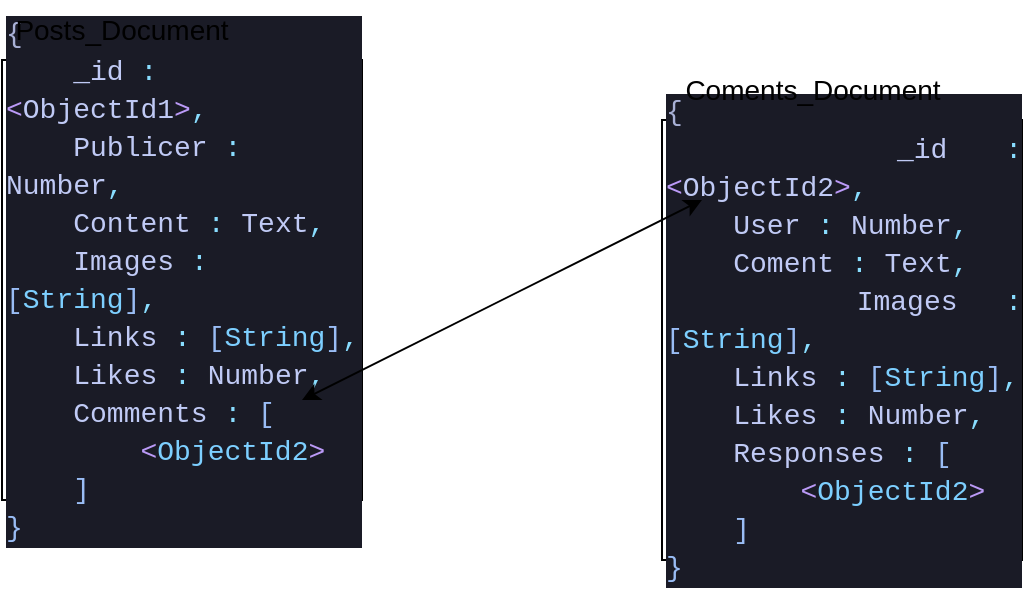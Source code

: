 <mxfile version="20.8.10" type="device"><diagram name="Página-1" id="N8uWzvNqdO6oKDIN_veB"><mxGraphModel dx="1195" dy="737" grid="1" gridSize="10" guides="1" tooltips="1" connect="1" arrows="1" fold="1" page="1" pageScale="1" pageWidth="1654" pageHeight="1169" math="0" shadow="0"><root><mxCell id="0"/><mxCell id="1" parent="0"/><mxCell id="4hk30ADI8V_6n8--47LA-1" value="&lt;div style=&quot;color: rgb(169, 177, 214); background-color: rgb(26, 27, 38); font-family: Consolas, &amp;quot;Courier New&amp;quot;, monospace; font-size: 14px; line-height: 19px;&quot;&gt;&lt;div style=&quot;line-height: 19px;&quot;&gt;&lt;div&gt;{&lt;/div&gt;&lt;div&gt;&lt;span style=&quot;color: #9abdf5;&quot;&gt;&amp;nbsp; &amp;nbsp; &lt;/span&gt;&lt;span style=&quot;color: #c0caf5;&quot;&gt;_id&lt;/span&gt;&lt;span style=&quot;color: #9abdf5;&quot;&gt; &lt;/span&gt;&lt;span style=&quot;color: #89ddff;&quot;&gt;:&lt;/span&gt;&lt;span style=&quot;color: #9abdf5;&quot;&gt; &lt;/span&gt;&lt;span style=&quot;color: #bb9af7;&quot;&gt;&amp;lt;&lt;/span&gt;&lt;span style=&quot;color: #c0caf5;&quot;&gt;ObjectId1&lt;/span&gt;&lt;span style=&quot;color: #bb9af7;&quot;&gt;&amp;gt;&lt;/span&gt;&lt;span style=&quot;color: #89ddff;&quot;&gt;,&lt;/span&gt;&lt;/div&gt;&lt;div&gt;&lt;span style=&quot;color: #9abdf5;&quot;&gt;&amp;nbsp; &amp;nbsp; &lt;/span&gt;&lt;span style=&quot;color: #c0caf5;&quot;&gt;Publicer&lt;/span&gt;&lt;span style=&quot;color: #9abdf5;&quot;&gt; &lt;/span&gt;&lt;span style=&quot;color: #89ddff;&quot;&gt;:&lt;/span&gt;&lt;span style=&quot;color: #9abdf5;&quot;&gt; &lt;/span&gt;&lt;span style=&quot;color: #c0caf5;&quot;&gt;Number&lt;/span&gt;&lt;span style=&quot;color: #89ddff;&quot;&gt;,&lt;/span&gt;&lt;/div&gt;&lt;div&gt;&lt;span style=&quot;color: #9abdf5;&quot;&gt;&amp;nbsp; &amp;nbsp; &lt;/span&gt;&lt;span style=&quot;color: #c0caf5;&quot;&gt;Content&lt;/span&gt;&lt;span style=&quot;color: #9abdf5;&quot;&gt; &lt;/span&gt;&lt;span style=&quot;color: #89ddff;&quot;&gt;:&lt;/span&gt;&lt;span style=&quot;color: #9abdf5;&quot;&gt; &lt;/span&gt;&lt;span style=&quot;color: #c0caf5;&quot;&gt;Text&lt;/span&gt;&lt;span style=&quot;color: #89ddff;&quot;&gt;,&lt;/span&gt;&lt;/div&gt;&lt;div&gt;&lt;span style=&quot;color: #9abdf5;&quot;&gt;&amp;nbsp; &amp;nbsp; &lt;/span&gt;&lt;span style=&quot;color: #c0caf5;&quot;&gt;Images&lt;/span&gt;&lt;span style=&quot;color: #9abdf5;&quot;&gt; &lt;/span&gt;&lt;span style=&quot;color: #89ddff;&quot;&gt;:&lt;/span&gt;&lt;span style=&quot;color: #9abdf5;&quot;&gt; [&lt;/span&gt;&lt;span style=&quot;color: #7dcfff;&quot;&gt;String&lt;/span&gt;&lt;span style=&quot;color: #9abdf5;&quot;&gt;]&lt;/span&gt;&lt;span style=&quot;color: #89ddff;&quot;&gt;,&lt;/span&gt;&lt;/div&gt;&lt;div&gt;&lt;span style=&quot;color: #9abdf5;&quot;&gt;&amp;nbsp; &amp;nbsp; &lt;/span&gt;&lt;span style=&quot;color: #c0caf5;&quot;&gt;Links&lt;/span&gt;&lt;span style=&quot;color: #9abdf5;&quot;&gt; &lt;/span&gt;&lt;span style=&quot;color: #89ddff;&quot;&gt;:&lt;/span&gt;&lt;span style=&quot;color: #9abdf5;&quot;&gt; [&lt;/span&gt;&lt;span style=&quot;color: #7dcfff;&quot;&gt;String&lt;/span&gt;&lt;span style=&quot;color: #9abdf5;&quot;&gt;]&lt;/span&gt;&lt;span style=&quot;color: #89ddff;&quot;&gt;,&lt;/span&gt;&lt;/div&gt;&lt;div&gt;&lt;span style=&quot;color: #9abdf5;&quot;&gt;&amp;nbsp; &amp;nbsp; &lt;/span&gt;&lt;span style=&quot;color: #c0caf5;&quot;&gt;Likes&lt;/span&gt;&lt;span style=&quot;color: #9abdf5;&quot;&gt; &lt;/span&gt;&lt;span style=&quot;color: #89ddff;&quot;&gt;:&lt;/span&gt;&lt;span style=&quot;color: #9abdf5;&quot;&gt; &lt;/span&gt;&lt;span style=&quot;color: #c0caf5;&quot;&gt;Number&lt;/span&gt;&lt;span style=&quot;color: #89ddff;&quot;&gt;,&lt;/span&gt;&lt;/div&gt;&lt;div&gt;&lt;span style=&quot;color: #9abdf5;&quot;&gt;&amp;nbsp; &amp;nbsp; &lt;/span&gt;&lt;span style=&quot;color: #c0caf5;&quot;&gt;Comments&lt;/span&gt;&lt;span style=&quot;color: #9abdf5;&quot;&gt; &lt;/span&gt;&lt;span style=&quot;color: #89ddff;&quot;&gt;:&lt;/span&gt;&lt;span style=&quot;color: #9abdf5;&quot;&gt; [&lt;/span&gt;&lt;/div&gt;&lt;div&gt;&lt;span style=&quot;color: #9abdf5;&quot;&gt;&amp;nbsp; &amp;nbsp; &amp;nbsp; &amp;nbsp; &lt;/span&gt;&lt;span style=&quot;color: #bb9af7;&quot;&gt;&amp;lt;&lt;/span&gt;&lt;span style=&quot;color: #7dcfff;&quot;&gt;ObjectId2&lt;/span&gt;&lt;span style=&quot;color: #bb9af7;&quot;&gt;&amp;gt;&lt;/span&gt;&lt;/div&gt;&lt;div&gt;&lt;span style=&quot;color: #9abdf5;&quot;&gt;&amp;nbsp; &amp;nbsp; ]&lt;/span&gt;&lt;/div&gt;&lt;div&gt;&lt;span style=&quot;color: #9abdf5;&quot;&gt;}&lt;/span&gt;&lt;/div&gt;&lt;/div&gt;&lt;/div&gt;" style="rounded=0;whiteSpace=wrap;html=1;align=left;movable=0;resizable=0;rotatable=0;deletable=0;editable=0;connectable=0;" vertex="1" parent="1"><mxGeometry x="540" y="400" width="180" height="220" as="geometry"/></mxCell><mxCell id="4hk30ADI8V_6n8--47LA-2" value="Posts_Document" style="text;html=1;strokeColor=none;fillColor=none;align=center;verticalAlign=middle;whiteSpace=wrap;rounded=0;fontSize=14;" vertex="1" parent="1"><mxGeometry x="540" y="370" width="120" height="30" as="geometry"/></mxCell><mxCell id="4hk30ADI8V_6n8--47LA-3" value="&lt;div style=&quot;color: rgb(169, 177, 214); background-color: rgb(26, 27, 38); font-family: Consolas, &amp;quot;Courier New&amp;quot;, monospace; line-height: 19px;&quot;&gt;&lt;div style=&quot;text-align: justify;&quot;&gt;{&lt;/div&gt;&lt;div style=&quot;text-align: justify;&quot;&gt;&lt;span style=&quot;color: #9abdf5;&quot;&gt;&amp;nbsp; &amp;nbsp; &lt;/span&gt;&lt;span style=&quot;color: #c0caf5;&quot;&gt;_id&lt;/span&gt;&lt;span style=&quot;color: #9abdf5;&quot;&gt; &lt;/span&gt;&lt;span style=&quot;color: #89ddff;&quot;&gt;:&lt;/span&gt;&lt;span style=&quot;color: #9abdf5;&quot;&gt; &lt;/span&gt;&lt;span style=&quot;color: #bb9af7;&quot;&gt;&amp;lt;&lt;/span&gt;&lt;span style=&quot;color: #c0caf5;&quot;&gt;ObjectId2&lt;/span&gt;&lt;span style=&quot;color: #bb9af7;&quot;&gt;&amp;gt;&lt;/span&gt;&lt;span style=&quot;color: #89ddff;&quot;&gt;,&lt;/span&gt;&lt;/div&gt;&lt;div style=&quot;text-align: justify;&quot;&gt;&lt;span style=&quot;color: #9abdf5;&quot;&gt;&amp;nbsp; &amp;nbsp; &lt;/span&gt;&lt;span style=&quot;color: #c0caf5;&quot;&gt;User&lt;/span&gt;&lt;span style=&quot;color: #9abdf5;&quot;&gt; &lt;/span&gt;&lt;span style=&quot;color: #89ddff;&quot;&gt;:&lt;/span&gt;&lt;span style=&quot;color: #9abdf5;&quot;&gt; &lt;/span&gt;&lt;span style=&quot;color: #c0caf5;&quot;&gt;Number&lt;/span&gt;&lt;span style=&quot;color: #89ddff;&quot;&gt;,&lt;/span&gt;&lt;/div&gt;&lt;div style=&quot;text-align: justify;&quot;&gt;&lt;span style=&quot;color: #9abdf5;&quot;&gt;&amp;nbsp; &amp;nbsp; &lt;/span&gt;&lt;span style=&quot;color: #c0caf5;&quot;&gt;Coment&lt;/span&gt;&lt;span style=&quot;color: #9abdf5;&quot;&gt; &lt;/span&gt;&lt;span style=&quot;color: #89ddff;&quot;&gt;:&lt;/span&gt;&lt;span style=&quot;color: #9abdf5;&quot;&gt; &lt;/span&gt;&lt;span style=&quot;color: #c0caf5;&quot;&gt;Text&lt;/span&gt;&lt;span style=&quot;color: #89ddff;&quot;&gt;,&lt;/span&gt;&lt;/div&gt;&lt;div style=&quot;text-align: justify;&quot;&gt;&lt;span style=&quot;color: #9abdf5;&quot;&gt;&amp;nbsp; &amp;nbsp; &lt;/span&gt;&lt;span style=&quot;color: #c0caf5;&quot;&gt;Images&lt;/span&gt;&lt;span style=&quot;color: #9abdf5;&quot;&gt; &lt;/span&gt;&lt;span style=&quot;color: #89ddff;&quot;&gt;:&lt;/span&gt;&lt;span style=&quot;color: #9abdf5;&quot;&gt; [&lt;/span&gt;&lt;span style=&quot;color: #7dcfff;&quot;&gt;String&lt;/span&gt;&lt;span style=&quot;color: #9abdf5;&quot;&gt;]&lt;/span&gt;&lt;span style=&quot;color: #89ddff;&quot;&gt;,&lt;/span&gt;&lt;/div&gt;&lt;div style=&quot;text-align: justify;&quot;&gt;&lt;span style=&quot;color: #9abdf5;&quot;&gt;&amp;nbsp; &amp;nbsp; &lt;/span&gt;&lt;span style=&quot;color: #c0caf5;&quot;&gt;Links&lt;/span&gt;&lt;span style=&quot;color: #9abdf5;&quot;&gt; &lt;/span&gt;&lt;span style=&quot;color: #89ddff;&quot;&gt;:&lt;/span&gt;&lt;span style=&quot;color: #9abdf5;&quot;&gt; [&lt;/span&gt;&lt;span style=&quot;color: #7dcfff;&quot;&gt;String&lt;/span&gt;&lt;span style=&quot;color: #9abdf5;&quot;&gt;]&lt;/span&gt;&lt;span style=&quot;color: #89ddff;&quot;&gt;,&lt;/span&gt;&lt;/div&gt;&lt;div style=&quot;text-align: justify;&quot;&gt;&lt;span style=&quot;color: #9abdf5;&quot;&gt;&amp;nbsp; &amp;nbsp; &lt;/span&gt;&lt;span style=&quot;color: #c0caf5;&quot;&gt;Likes&lt;/span&gt;&lt;span style=&quot;color: #9abdf5;&quot;&gt; &lt;/span&gt;&lt;span style=&quot;color: #89ddff;&quot;&gt;:&lt;/span&gt;&lt;span style=&quot;color: #9abdf5;&quot;&gt; &lt;/span&gt;&lt;span style=&quot;color: #c0caf5;&quot;&gt;Number&lt;/span&gt;&lt;span style=&quot;color: #89ddff;&quot;&gt;,&lt;/span&gt;&lt;/div&gt;&lt;div style=&quot;text-align: justify;&quot;&gt;&lt;span style=&quot;color: #9abdf5;&quot;&gt;&amp;nbsp; &amp;nbsp; &lt;/span&gt;&lt;span style=&quot;color: #c0caf5;&quot;&gt;Responses&lt;/span&gt;&lt;span style=&quot;color: #9abdf5;&quot;&gt; &lt;/span&gt;&lt;span style=&quot;color: #89ddff;&quot;&gt;:&lt;/span&gt;&lt;span style=&quot;color: #9abdf5;&quot;&gt; [&lt;/span&gt;&lt;/div&gt;&lt;div style=&quot;text-align: justify;&quot;&gt;&lt;span style=&quot;color: #9abdf5;&quot;&gt;&amp;nbsp; &amp;nbsp; &amp;nbsp; &amp;nbsp; &lt;/span&gt;&lt;span style=&quot;color: #bb9af7;&quot;&gt;&amp;lt;&lt;/span&gt;&lt;span style=&quot;color: #7dcfff;&quot;&gt;ObjectId2&lt;/span&gt;&lt;span style=&quot;color: #bb9af7;&quot;&gt;&amp;gt;&lt;/span&gt;&lt;/div&gt;&lt;div style=&quot;text-align: justify;&quot;&gt;&lt;span style=&quot;color: #9abdf5;&quot;&gt;&amp;nbsp; &amp;nbsp; ]&lt;/span&gt;&lt;/div&gt;&lt;div style=&quot;text-align: justify;&quot;&gt;&lt;span style=&quot;color: #9abdf5;&quot;&gt;}&lt;/span&gt;&lt;/div&gt;&lt;/div&gt;" style="rounded=0;whiteSpace=wrap;html=1;fontSize=14;align=left;movable=0;resizable=0;rotatable=0;deletable=0;editable=0;connectable=0;" vertex="1" parent="1"><mxGeometry x="870" y="430" width="180" height="220" as="geometry"/></mxCell><mxCell id="4hk30ADI8V_6n8--47LA-4" value="Coments_Document" style="text;html=1;align=center;verticalAlign=middle;resizable=0;points=[];autosize=1;strokeColor=none;fillColor=none;fontSize=14;" vertex="1" parent="1"><mxGeometry x="870" y="400" width="150" height="30" as="geometry"/></mxCell><mxCell id="4hk30ADI8V_6n8--47LA-5" value="" style="endArrow=classic;startArrow=classic;html=1;rounded=0;fontSize=14;" edge="1" parent="1"><mxGeometry width="50" height="50" relative="1" as="geometry"><mxPoint x="690" y="570" as="sourcePoint"/><mxPoint x="890" y="470" as="targetPoint"/></mxGeometry></mxCell></root></mxGraphModel></diagram></mxfile>